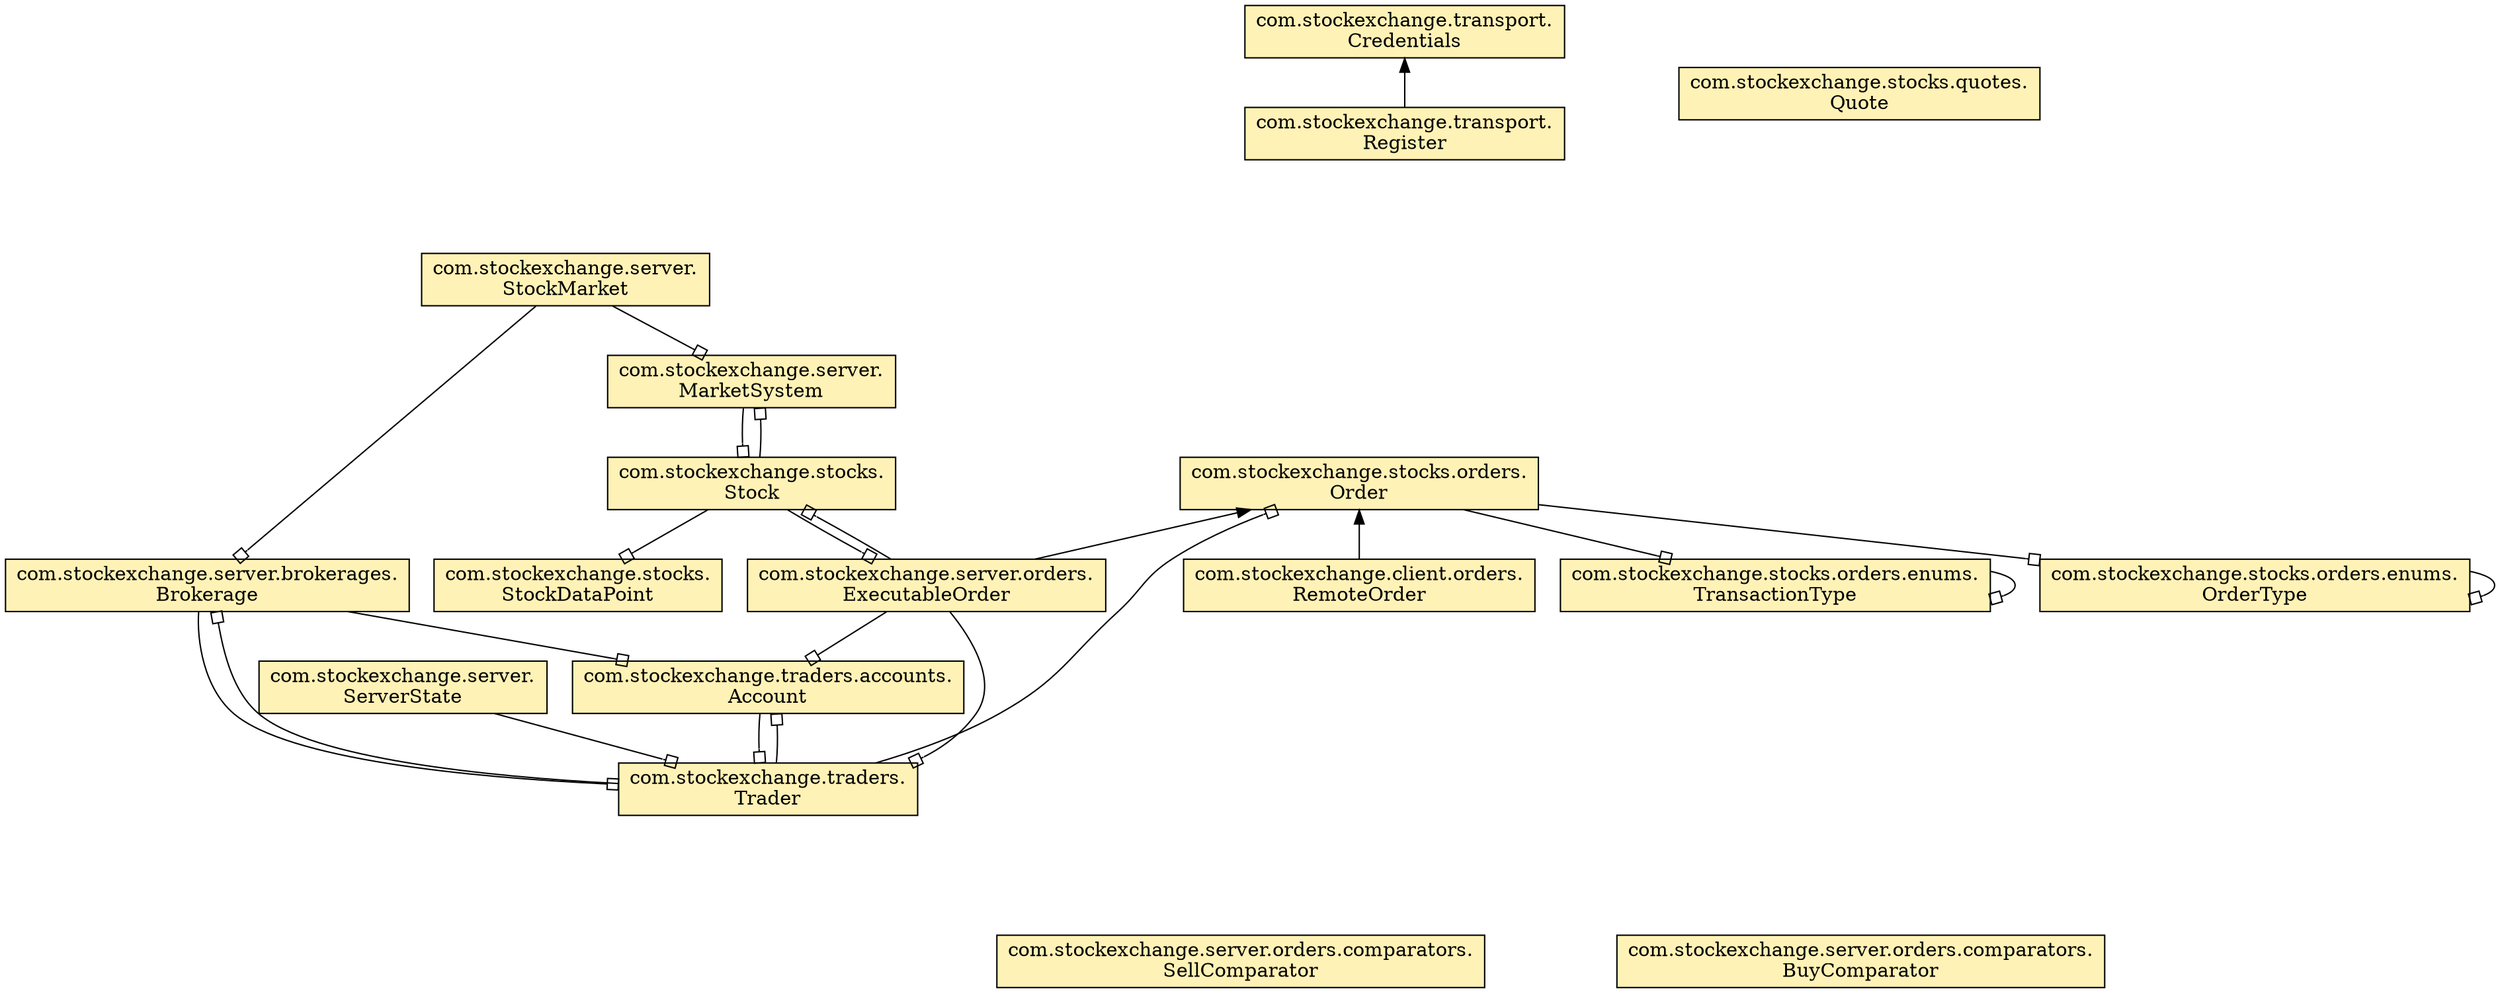 digraph {
size="2000.0,2000.0";
layout=dot;
rankdir="BT";
overlap=false;
splines=true;
pack=true;

node[shape=box,style=filled,fillcolor="#fff2b6"];
  "com.stockexchange.server.\nServerState"
  "com.stockexchange.server.brokerages.\nBrokerage"
  "com.stockexchange.server.\nMarketSystem"
  "com.stockexchange.stocks.\nStock"
  "com.stockexchange.server.orders.comparators.\nBuyComparator"
  "com.stockexchange.traders.\nTrader"
  "com.stockexchange.server.orders.\nExecutableOrder"
  "com.stockexchange.transport.\nRegister"
  "com.stockexchange.stocks.\nStockDataPoint"
  "com.stockexchange.server.orders.comparators.\nSellComparator"
  "com.stockexchange.client.orders.\nRemoteOrder"
  "com.stockexchange.stocks.orders.\nOrder"
  "com.stockexchange.stocks.orders.enums.\nTransactionType"
  "com.stockexchange.stocks.orders.enums.\nOrderType"
  "com.stockexchange.traders.accounts.\nAccount"
  "com.stockexchange.stocks.quotes.\nQuote"
  "com.stockexchange.transport.\nCredentials"
  "com.stockexchange.server.\nStockMarket"

node[shape=diamond,style=filled,fillcolor="#b6e7ff"];

node[shape=oval,style=filled,fillcolor="#f3c9ff"];

  "com.stockexchange.traders.\nTrader" -> "com.stockexchange.server.\nServerState" [arrowtail=obox, dir=back]
  "com.stockexchange.traders.\nTrader" -> "com.stockexchange.server.brokerages.\nBrokerage" [arrowtail=obox, dir=back]
  "com.stockexchange.traders.accounts.\nAccount" -> "com.stockexchange.server.brokerages.\nBrokerage" [arrowtail=obox, dir=back]
  "com.stockexchange.stocks.\nStock" -> "com.stockexchange.server.\nMarketSystem" [arrowtail=obox, dir=back]
  "com.stockexchange.server.orders.\nExecutableOrder" -> "com.stockexchange.stocks.\nStock" [arrowtail=obox, dir=back]
  "com.stockexchange.stocks.\nStockDataPoint" -> "com.stockexchange.stocks.\nStock" [arrowtail=obox, dir=back]
  "com.stockexchange.server.\nMarketSystem" -> "com.stockexchange.stocks.\nStock" [arrowtail=obox, dir=back]
  "com.stockexchange.server.brokerages.\nBrokerage" -> "com.stockexchange.traders.\nTrader" [arrowtail=obox, dir=back]
  "com.stockexchange.traders.accounts.\nAccount" -> "com.stockexchange.traders.\nTrader" [arrowtail=obox, dir=back]
  "com.stockexchange.stocks.orders.\nOrder" -> "com.stockexchange.traders.\nTrader" [arrowtail=obox, dir=back]
  "com.stockexchange.server.orders.\nExecutableOrder" -> "com.stockexchange.stocks.orders.\nOrder"
  "com.stockexchange.traders.\nTrader" -> "com.stockexchange.server.orders.\nExecutableOrder" [arrowtail=obox, dir=back]
  "com.stockexchange.traders.accounts.\nAccount" -> "com.stockexchange.server.orders.\nExecutableOrder" [arrowtail=obox, dir=back]
  "com.stockexchange.stocks.\nStock" -> "com.stockexchange.server.orders.\nExecutableOrder" [arrowtail=obox, dir=back]
  "com.stockexchange.transport.\nRegister" -> "com.stockexchange.transport.\nCredentials"
  "com.stockexchange.client.orders.\nRemoteOrder" -> "com.stockexchange.stocks.orders.\nOrder"
  "com.stockexchange.stocks.orders.enums.\nOrderType" -> "com.stockexchange.stocks.orders.\nOrder" [arrowtail=obox, dir=back]
  "com.stockexchange.stocks.orders.enums.\nTransactionType" -> "com.stockexchange.stocks.orders.\nOrder" [arrowtail=obox, dir=back]
  "com.stockexchange.stocks.orders.enums.\nTransactionType" -> "com.stockexchange.stocks.orders.enums.\nTransactionType" [arrowtail=obox, dir=back]
  "com.stockexchange.stocks.orders.enums.\nOrderType" -> "com.stockexchange.stocks.orders.enums.\nOrderType" [arrowtail=obox, dir=back]
  "com.stockexchange.traders.\nTrader" -> "com.stockexchange.traders.accounts.\nAccount" [arrowtail=obox, dir=back]
  "com.stockexchange.server.\nMarketSystem" -> "com.stockexchange.server.\nStockMarket" [arrowtail=obox, dir=back]
  "com.stockexchange.server.brokerages.\nBrokerage" -> "com.stockexchange.server.\nStockMarket" [arrowtail=obox, dir=back]
}
